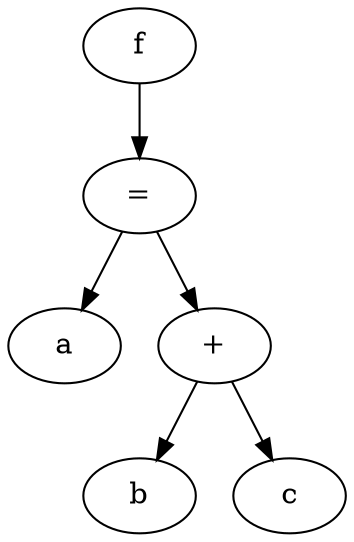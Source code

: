 # Executado assim: ./output2dot.sh 
# https://graphviz.org/doc/info/lang.html
digraph {
  x563065f5a370 -> x563065f5a5f0
  x563065f5a5f0 -> x563065f5a640
  x563065f5a640 [label="a"]
  x563065f5a5f0 -> x563065f5a580
  x563065f5a580 -> x563065f5a4e0
  x563065f5a4e0 [label="b"]
  x563065f5a580 -> x563065f5a550
  x563065f5a550 [label="c"]
  x563065f5a580 [label="+"]
  x563065f5a5f0 [label="="]
  x563065f5a370 [label="f"]
}
